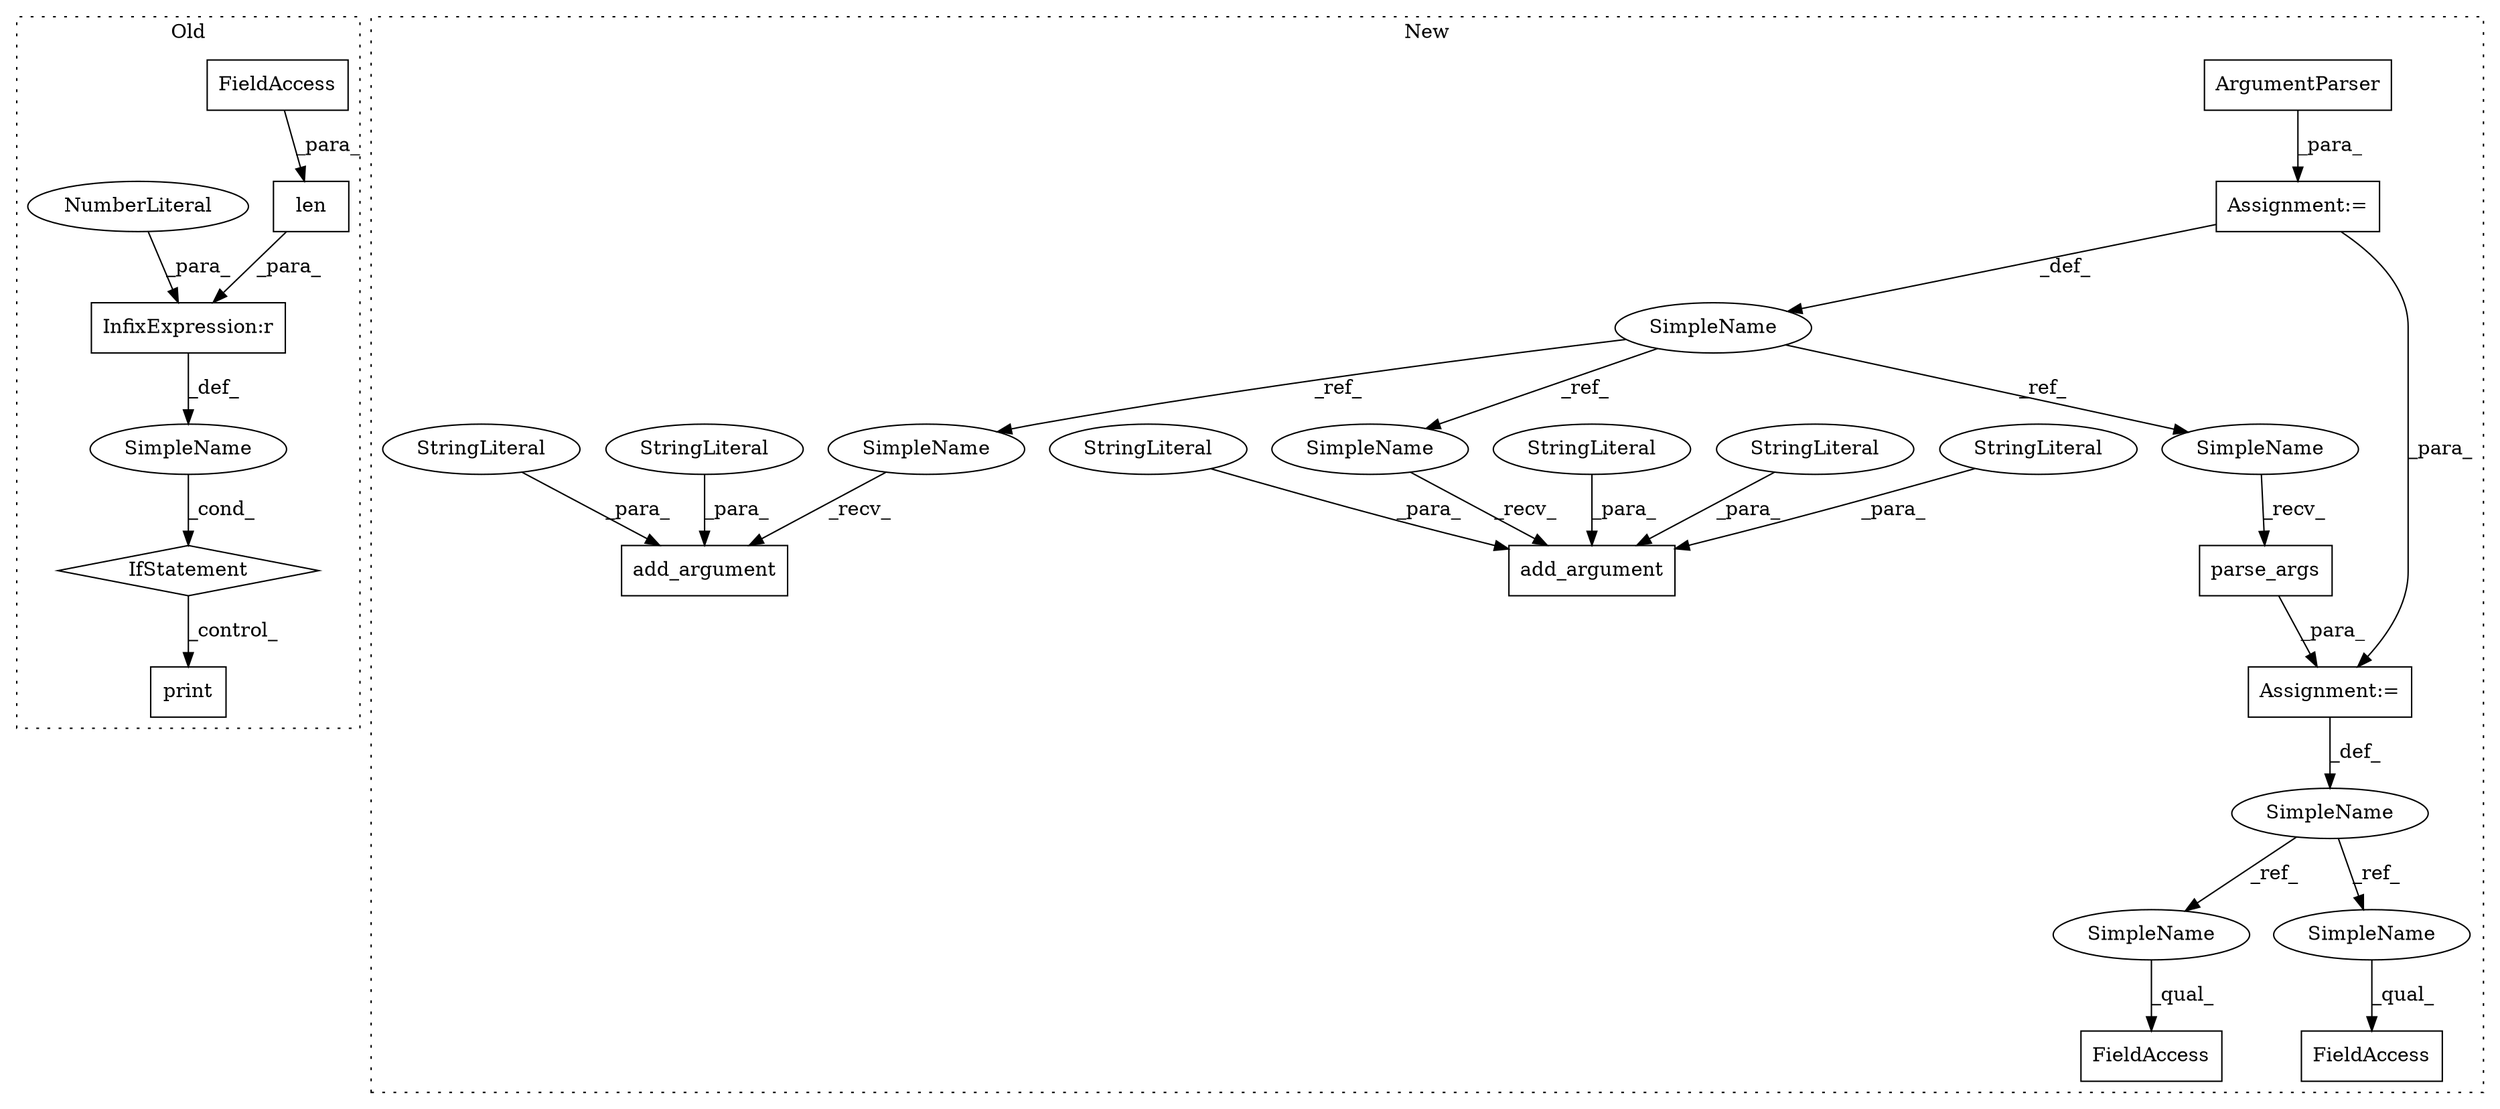 digraph G {
subgraph cluster0 {
1 [label="print" a="32" s="4785,4822" l="6,1" shape="box"];
18 [label="len" a="32" s="4758,4770" l="4,1" shape="box"];
19 [label="FieldAccess" a="22" s="4762" l="8" shape="box"];
20 [label="IfStatement" a="25" s="4754,4775" l="4,2" shape="diamond"];
21 [label="SimpleName" a="42" s="" l="" shape="ellipse"];
22 [label="InfixExpression:r" a="27" s="4771" l="3" shape="box"];
23 [label="NumberLiteral" a="34" s="4774" l="1" shape="ellipse"];
label = "Old";
style="dotted";
}
subgraph cluster1 {
2 [label="parse_args" a="32" s="5619" l="12" shape="box"];
3 [label="Assignment:=" a="7" s="5611" l="1" shape="box"];
4 [label="Assignment:=" a="7" s="4936" l="1" shape="box"];
5 [label="ArgumentParser" a="32" s="4946,4968" l="15,1" shape="box"];
6 [label="add_argument" a="32" s="5502,5600" l="13,1" shape="box"];
7 [label="StringLiteral" a="45" s="5547" l="13" shape="ellipse"];
8 [label="StringLiteral" a="45" s="5515" l="4" shape="ellipse"];
9 [label="add_argument" a="32" s="5136,5207" l="13,1" shape="box"];
10 [label="StringLiteral" a="45" s="5561" l="10" shape="ellipse"];
11 [label="StringLiteral" a="45" s="5158" l="44" shape="ellipse"];
12 [label="StringLiteral" a="45" s="5520" l="11" shape="ellipse"];
13 [label="SimpleName" a="42" s="4930" l="6" shape="ellipse"];
14 [label="FieldAccess" a="22" s="5861" l="9" shape="box"];
15 [label="FieldAccess" a="22" s="5823" l="9" shape="box"];
16 [label="SimpleName" a="42" s="5607" l="4" shape="ellipse"];
17 [label="StringLiteral" a="45" s="5149" l="8" shape="ellipse"];
24 [label="SimpleName" a="42" s="5129" l="6" shape="ellipse"];
25 [label="SimpleName" a="42" s="5612" l="6" shape="ellipse"];
26 [label="SimpleName" a="42" s="5495" l="6" shape="ellipse"];
27 [label="SimpleName" a="42" s="5823" l="4" shape="ellipse"];
28 [label="SimpleName" a="42" s="5861" l="4" shape="ellipse"];
label = "New";
style="dotted";
}
2 -> 3 [label="_para_"];
3 -> 16 [label="_def_"];
4 -> 13 [label="_def_"];
4 -> 3 [label="_para_"];
5 -> 4 [label="_para_"];
7 -> 6 [label="_para_"];
8 -> 6 [label="_para_"];
10 -> 6 [label="_para_"];
11 -> 9 [label="_para_"];
12 -> 6 [label="_para_"];
13 -> 24 [label="_ref_"];
13 -> 26 [label="_ref_"];
13 -> 25 [label="_ref_"];
16 -> 27 [label="_ref_"];
16 -> 28 [label="_ref_"];
17 -> 9 [label="_para_"];
18 -> 22 [label="_para_"];
19 -> 18 [label="_para_"];
20 -> 1 [label="_control_"];
21 -> 20 [label="_cond_"];
22 -> 21 [label="_def_"];
23 -> 22 [label="_para_"];
24 -> 9 [label="_recv_"];
25 -> 2 [label="_recv_"];
26 -> 6 [label="_recv_"];
27 -> 15 [label="_qual_"];
28 -> 14 [label="_qual_"];
}